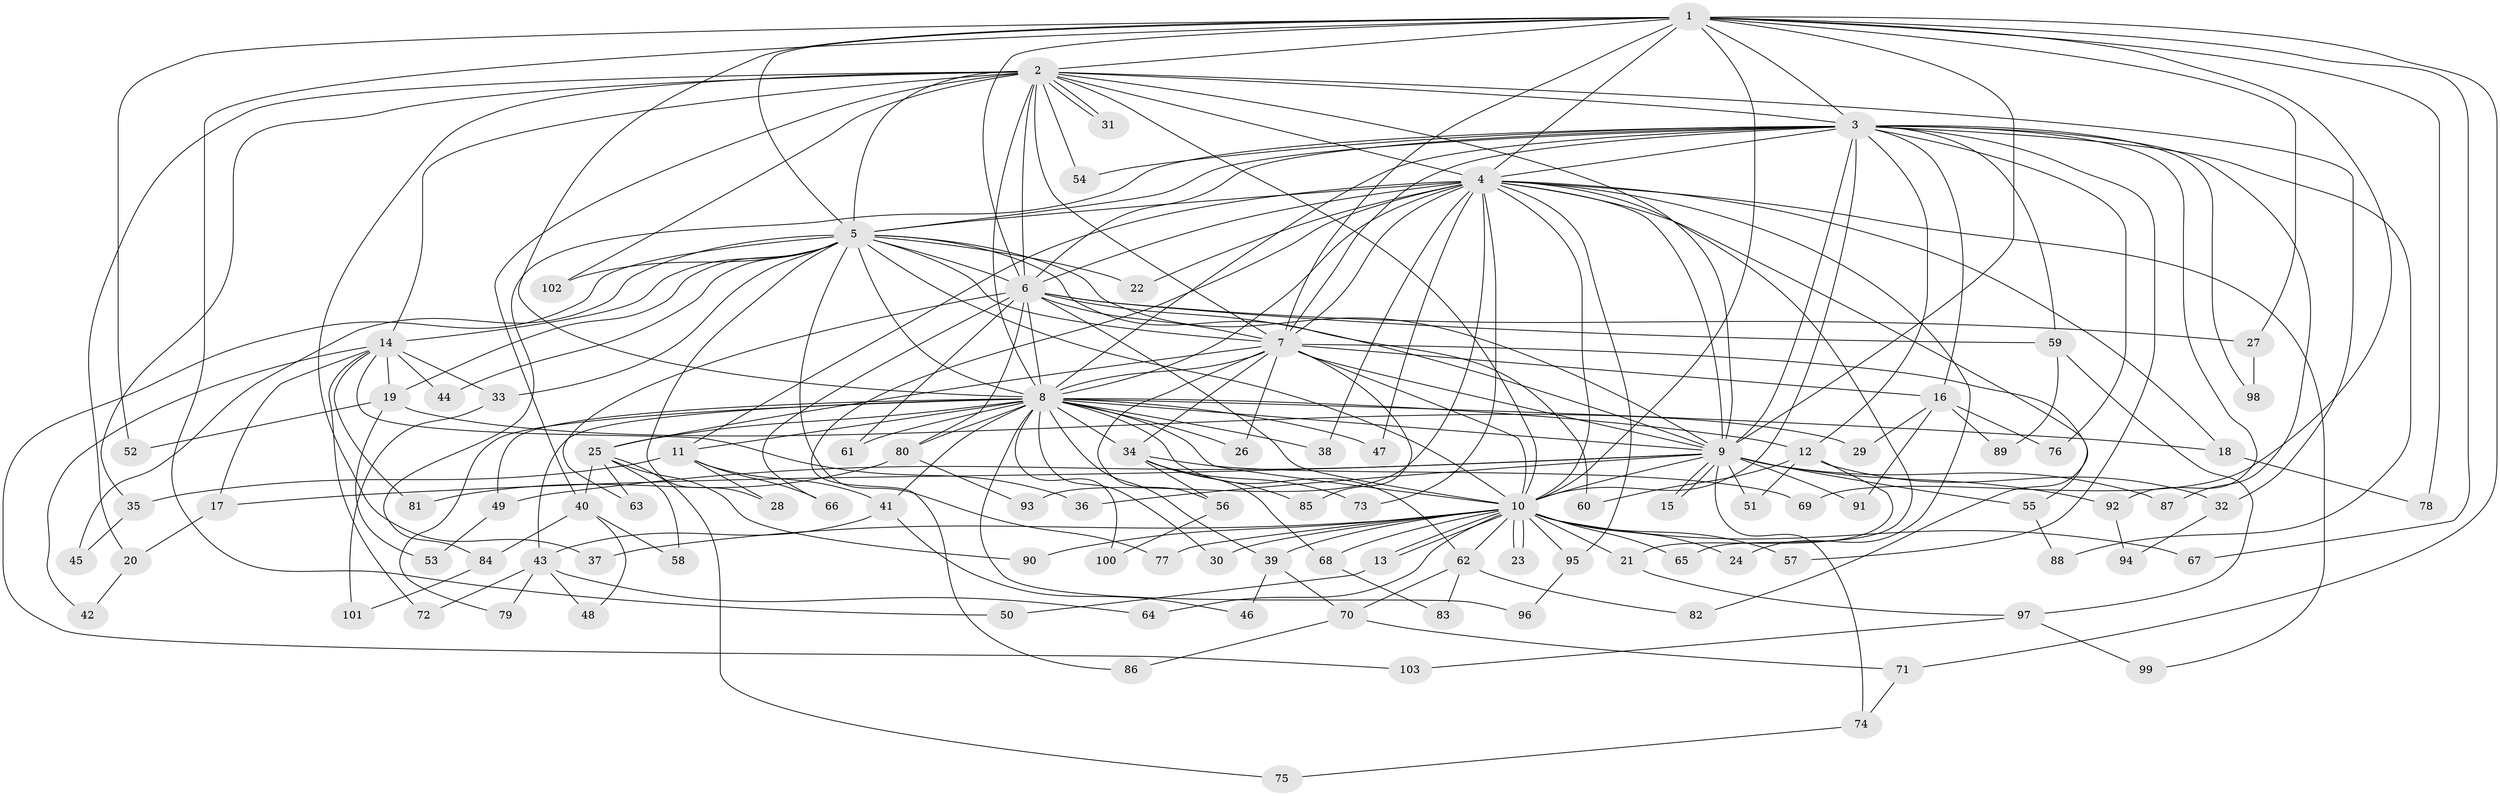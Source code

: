 // Generated by graph-tools (version 1.1) at 2025/01/03/09/25 03:01:30]
// undirected, 103 vertices, 231 edges
graph export_dot {
graph [start="1"]
  node [color=gray90,style=filled];
  1;
  2;
  3;
  4;
  5;
  6;
  7;
  8;
  9;
  10;
  11;
  12;
  13;
  14;
  15;
  16;
  17;
  18;
  19;
  20;
  21;
  22;
  23;
  24;
  25;
  26;
  27;
  28;
  29;
  30;
  31;
  32;
  33;
  34;
  35;
  36;
  37;
  38;
  39;
  40;
  41;
  42;
  43;
  44;
  45;
  46;
  47;
  48;
  49;
  50;
  51;
  52;
  53;
  54;
  55;
  56;
  57;
  58;
  59;
  60;
  61;
  62;
  63;
  64;
  65;
  66;
  67;
  68;
  69;
  70;
  71;
  72;
  73;
  74;
  75;
  76;
  77;
  78;
  79;
  80;
  81;
  82;
  83;
  84;
  85;
  86;
  87;
  88;
  89;
  90;
  91;
  92;
  93;
  94;
  95;
  96;
  97;
  98;
  99;
  100;
  101;
  102;
  103;
  1 -- 2;
  1 -- 3;
  1 -- 4;
  1 -- 5;
  1 -- 6;
  1 -- 7;
  1 -- 8;
  1 -- 9;
  1 -- 10;
  1 -- 27;
  1 -- 50;
  1 -- 52;
  1 -- 67;
  1 -- 69;
  1 -- 71;
  1 -- 78;
  2 -- 3;
  2 -- 4;
  2 -- 5;
  2 -- 6;
  2 -- 7;
  2 -- 8;
  2 -- 9;
  2 -- 10;
  2 -- 14;
  2 -- 20;
  2 -- 31;
  2 -- 31;
  2 -- 32;
  2 -- 35;
  2 -- 37;
  2 -- 40;
  2 -- 54;
  2 -- 102;
  3 -- 4;
  3 -- 5;
  3 -- 6;
  3 -- 7;
  3 -- 8;
  3 -- 9;
  3 -- 10;
  3 -- 12;
  3 -- 16;
  3 -- 54;
  3 -- 57;
  3 -- 59;
  3 -- 76;
  3 -- 84;
  3 -- 87;
  3 -- 88;
  3 -- 92;
  3 -- 98;
  4 -- 5;
  4 -- 6;
  4 -- 7;
  4 -- 8;
  4 -- 9;
  4 -- 10;
  4 -- 11;
  4 -- 18;
  4 -- 22;
  4 -- 24;
  4 -- 38;
  4 -- 47;
  4 -- 65;
  4 -- 73;
  4 -- 82;
  4 -- 86;
  4 -- 93;
  4 -- 95;
  4 -- 99;
  5 -- 6;
  5 -- 7;
  5 -- 8;
  5 -- 9;
  5 -- 10;
  5 -- 14;
  5 -- 19;
  5 -- 22;
  5 -- 28;
  5 -- 33;
  5 -- 44;
  5 -- 45;
  5 -- 60;
  5 -- 77;
  5 -- 102;
  5 -- 103;
  6 -- 7;
  6 -- 8;
  6 -- 9;
  6 -- 10;
  6 -- 27;
  6 -- 59;
  6 -- 61;
  6 -- 63;
  6 -- 66;
  6 -- 80;
  7 -- 8;
  7 -- 9;
  7 -- 10;
  7 -- 16;
  7 -- 25;
  7 -- 26;
  7 -- 34;
  7 -- 55;
  7 -- 56;
  7 -- 85;
  8 -- 9;
  8 -- 10;
  8 -- 11;
  8 -- 12;
  8 -- 18;
  8 -- 25;
  8 -- 26;
  8 -- 30;
  8 -- 34;
  8 -- 38;
  8 -- 39;
  8 -- 41;
  8 -- 43;
  8 -- 47;
  8 -- 49;
  8 -- 61;
  8 -- 62;
  8 -- 79;
  8 -- 80;
  8 -- 96;
  8 -- 100;
  9 -- 10;
  9 -- 15;
  9 -- 15;
  9 -- 17;
  9 -- 36;
  9 -- 49;
  9 -- 51;
  9 -- 55;
  9 -- 74;
  9 -- 87;
  9 -- 91;
  9 -- 92;
  10 -- 13;
  10 -- 13;
  10 -- 21;
  10 -- 23;
  10 -- 23;
  10 -- 24;
  10 -- 30;
  10 -- 37;
  10 -- 39;
  10 -- 57;
  10 -- 62;
  10 -- 64;
  10 -- 65;
  10 -- 67;
  10 -- 68;
  10 -- 77;
  10 -- 90;
  10 -- 95;
  11 -- 28;
  11 -- 35;
  11 -- 41;
  11 -- 66;
  12 -- 21;
  12 -- 32;
  12 -- 51;
  12 -- 60;
  13 -- 50;
  14 -- 17;
  14 -- 19;
  14 -- 33;
  14 -- 36;
  14 -- 42;
  14 -- 44;
  14 -- 72;
  14 -- 81;
  16 -- 29;
  16 -- 76;
  16 -- 89;
  16 -- 91;
  17 -- 20;
  18 -- 78;
  19 -- 29;
  19 -- 52;
  19 -- 53;
  20 -- 42;
  21 -- 97;
  25 -- 40;
  25 -- 58;
  25 -- 63;
  25 -- 75;
  25 -- 90;
  27 -- 98;
  32 -- 94;
  33 -- 101;
  34 -- 56;
  34 -- 68;
  34 -- 69;
  34 -- 73;
  34 -- 85;
  35 -- 45;
  39 -- 46;
  39 -- 70;
  40 -- 48;
  40 -- 58;
  40 -- 84;
  41 -- 43;
  41 -- 46;
  43 -- 48;
  43 -- 64;
  43 -- 72;
  43 -- 79;
  49 -- 53;
  55 -- 88;
  56 -- 100;
  59 -- 89;
  59 -- 97;
  62 -- 70;
  62 -- 82;
  62 -- 83;
  68 -- 83;
  70 -- 71;
  70 -- 86;
  71 -- 74;
  74 -- 75;
  80 -- 81;
  80 -- 93;
  84 -- 101;
  92 -- 94;
  95 -- 96;
  97 -- 99;
  97 -- 103;
}
